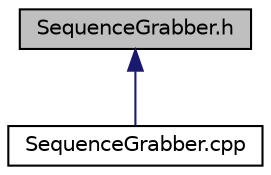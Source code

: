 digraph "SequenceGrabber.h"
{
  edge [fontname="Helvetica",fontsize="10",labelfontname="Helvetica",labelfontsize="10"];
  node [fontname="Helvetica",fontsize="10",shape=record];
  Node1 [label="SequenceGrabber.h",height=0.2,width=0.4,color="black", fillcolor="grey75", style="filled", fontcolor="black"];
  Node1 -> Node2 [dir="back",color="midnightblue",fontsize="10",style="solid",fontname="Helvetica"];
  Node2 [label="SequenceGrabber.cpp",height=0.2,width=0.4,color="black", fillcolor="white", style="filled",URL="$SequenceGrabber_8cpp.html"];
}
